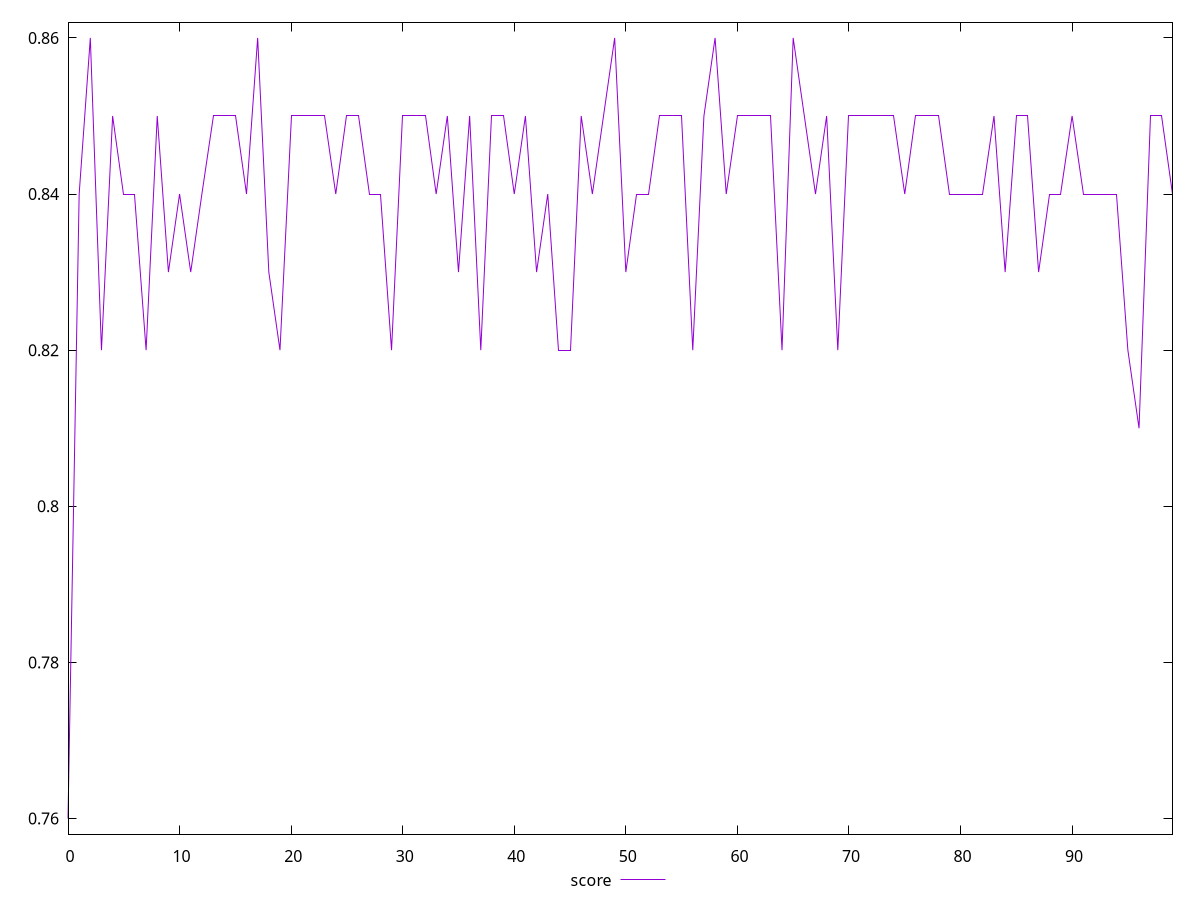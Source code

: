 reset

$score <<EOF
0 0.76
1 0.84
2 0.86
3 0.82
4 0.85
5 0.84
6 0.84
7 0.82
8 0.85
9 0.83
10 0.84
11 0.83
12 0.84
13 0.85
14 0.85
15 0.85
16 0.84
17 0.86
18 0.83
19 0.82
20 0.85
21 0.85
22 0.85
23 0.85
24 0.84
25 0.85
26 0.85
27 0.84
28 0.84
29 0.82
30 0.85
31 0.85
32 0.85
33 0.84
34 0.85
35 0.83
36 0.85
37 0.82
38 0.85
39 0.85
40 0.84
41 0.85
42 0.83
43 0.84
44 0.82
45 0.82
46 0.85
47 0.84
48 0.85
49 0.86
50 0.83
51 0.84
52 0.84
53 0.85
54 0.85
55 0.85
56 0.82
57 0.85
58 0.86
59 0.84
60 0.85
61 0.85
62 0.85
63 0.85
64 0.82
65 0.86
66 0.85
67 0.84
68 0.85
69 0.82
70 0.85
71 0.85
72 0.85
73 0.85
74 0.85
75 0.84
76 0.85
77 0.85
78 0.85
79 0.84
80 0.84
81 0.84
82 0.84
83 0.85
84 0.83
85 0.85
86 0.85
87 0.83
88 0.84
89 0.84
90 0.85
91 0.84
92 0.84
93 0.84
94 0.84
95 0.82
96 0.81
97 0.85
98 0.85
99 0.84
EOF

set key outside below
set xrange [0:99]
set yrange [0.758:0.862]
set trange [0.758:0.862]
set terminal svg size 640, 500 enhanced background rgb 'white'
set output "reports/report_00032_2021-02-25T10-28-15.087Z/mainthread-work-breakdown/samples/astro/score/values.svg"

plot $score title "score" with line

reset
